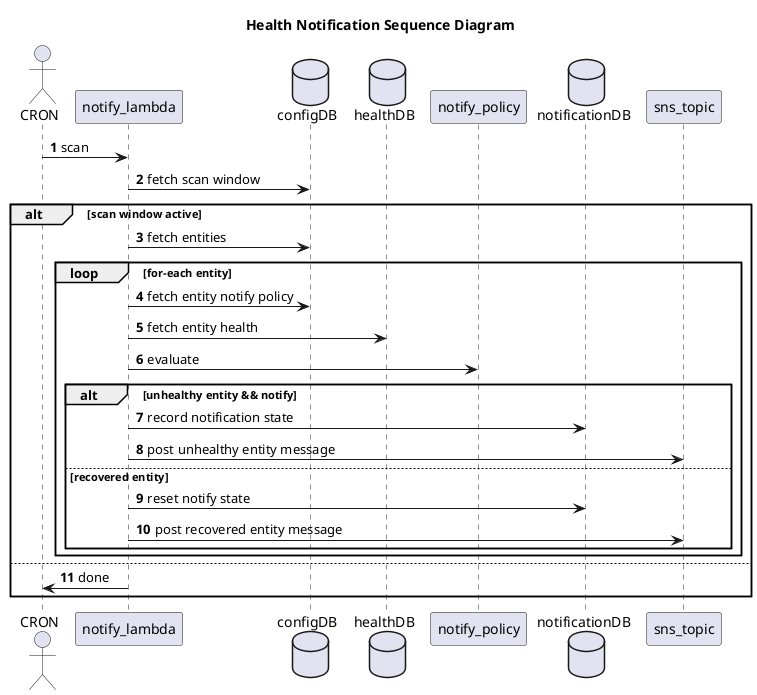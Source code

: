 @startuml
    skinparam defaultFontName Courier New
    title Health Notification Sequence Diagram
    autonumber
    actor CRON
    CRON -> notify_lambda: scan
    database configDB as DBC
    notify_lambda -> DBC: fetch scan window
    alt scan window active
        notify_lambda -> DBC: fetch entities
        loop for-each entity
            notify_lambda -> DBC: fetch entity notify policy
            database healthDB as DBH
            notify_lambda -> DBH: fetch entity health
            notify_lambda -> notify_policy: evaluate
            alt unhealthy entity && notify
                database notificationDB as DBN
                notify_lambda -> DBN: record notification state
                notify_lambda -> sns_topic: post unhealthy entity message
            else recovered entity
                notify_lambda -> DBN: reset notify state
                notify_lambda -> sns_topic: post recovered entity message
            end
        end
    else
        notify_lambda -> CRON: done
    end
@enduml